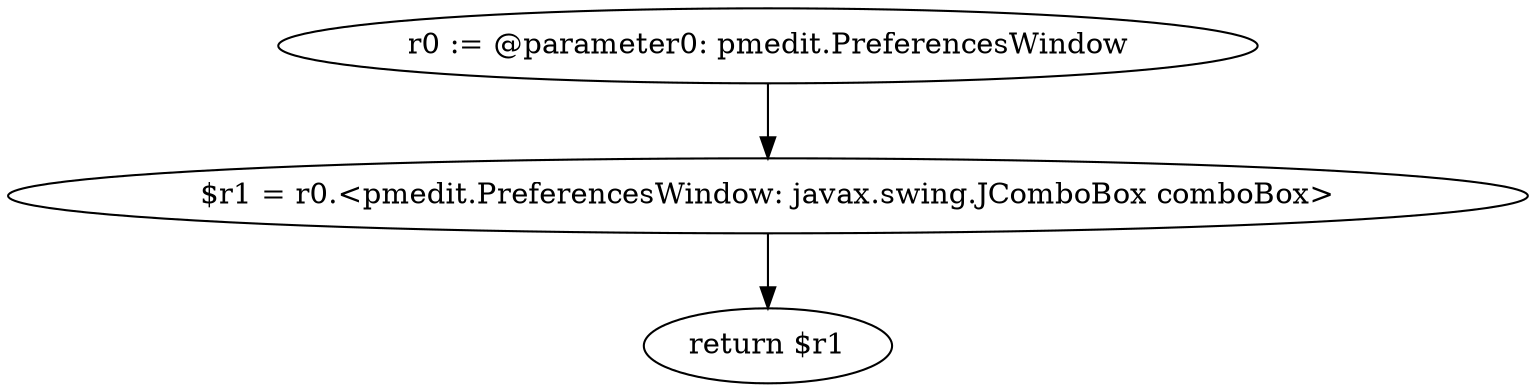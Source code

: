 digraph "unitGraph" {
    "r0 := @parameter0: pmedit.PreferencesWindow"
    "$r1 = r0.<pmedit.PreferencesWindow: javax.swing.JComboBox comboBox>"
    "return $r1"
    "r0 := @parameter0: pmedit.PreferencesWindow"->"$r1 = r0.<pmedit.PreferencesWindow: javax.swing.JComboBox comboBox>";
    "$r1 = r0.<pmedit.PreferencesWindow: javax.swing.JComboBox comboBox>"->"return $r1";
}
